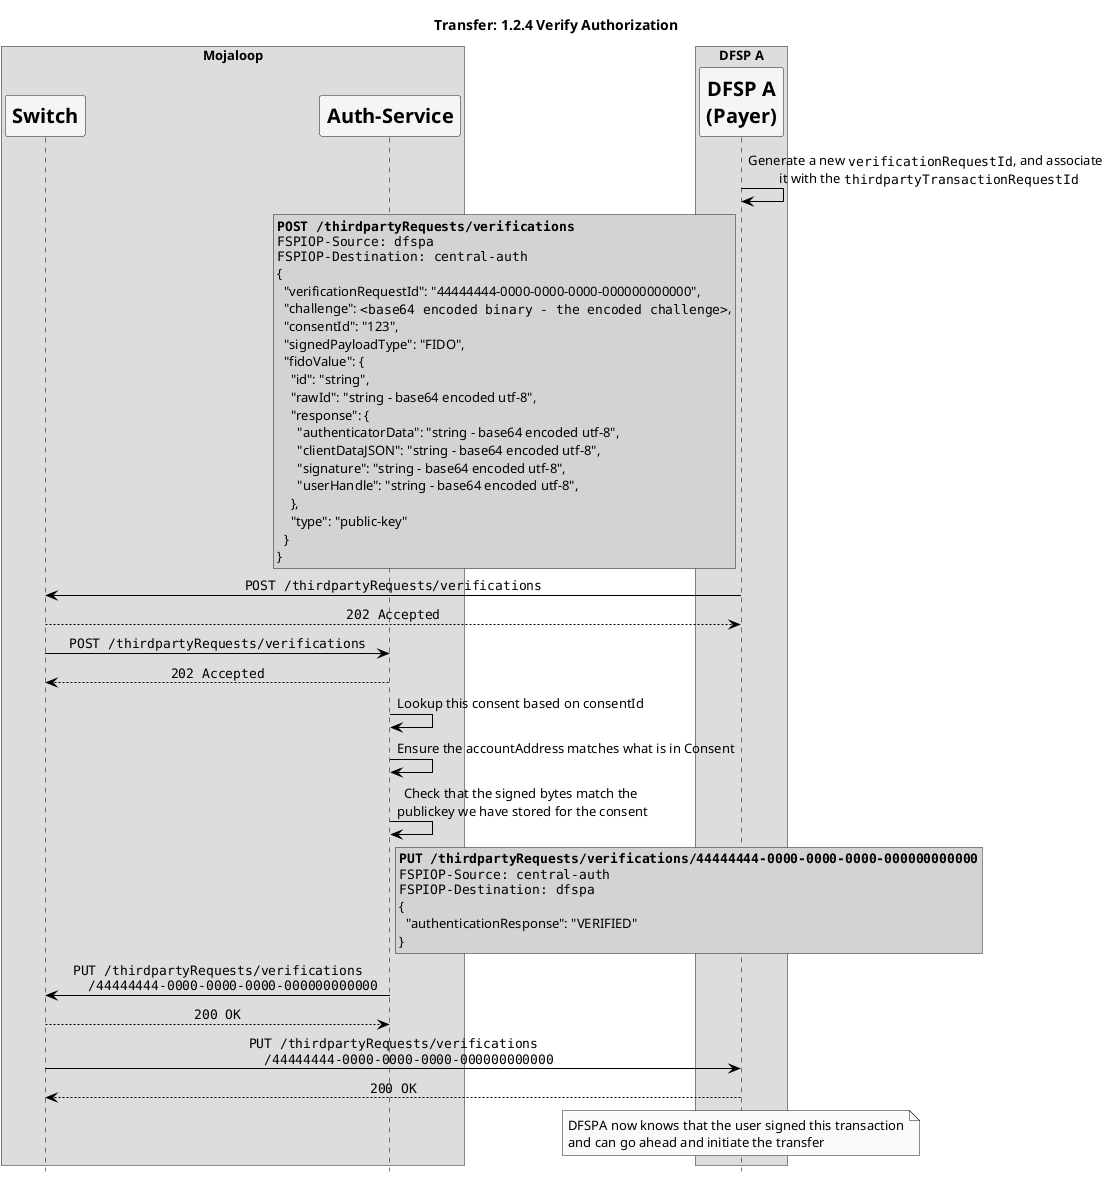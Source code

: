 @startuml

' declaring skinparam
skinparam sequenceMessageAlign center
skinparam shadowing false
skinparam defaultFontName Verdana
skinparam monochrome true
skinparam SequenceLifeLineBackgroundColor WhiteSmoke
skinparam SequenceLifeLineBorderColor Black
skinparam ParticipantFontStyle Bold
skinparam ParticipantFontSize 20
skinparam ParticipantBackgroundColor WhiteSmoke
skinparam ArrowColor Black

hide footbox

title Transfer: 1.2.4 Verify Authorization


box "Mojaloop"
    participant Switch as S
    participant "Auth-Service" as AUTHS
end box
box "DFSP A"
    participant "DFSP A\n(Payer)" as D2
end box


D2 -> D2: Generate a new ""verificationRequestId"", and associate \n it with the ""thirdpartyTransactionRequestId""

rnote left of D2 #LightGray
**""POST /thirdpartyRequests/verifications""**
""FSPIOP-Source: dfspa""
""FSPIOP-Destination: central-auth""
{
  "verificationRequestId": "44444444-0000-0000-0000-000000000000",
  "challenge": ""<base64 encoded binary - the encoded challenge>"",
  "consentId": "123",
  "signedPayloadType": "FIDO",
  "fidoValue": {
    "id": "string",
    "rawId": "string - base64 encoded utf-8",
    "response": {
      "authenticatorData": "string - base64 encoded utf-8",
      "clientDataJSON": "string - base64 encoded utf-8",
      "signature": "string - base64 encoded utf-8",
      "userHandle": "string - base64 encoded utf-8",
    },
    "type": "public-key"
  }
}
end note
D2 -> S: ""POST /thirdpartyRequests/verifications""
S --> D2: ""202 Accepted""
S -> AUTHS: ""POST /thirdpartyRequests/verifications""
AUTHS --> S: ""202 Accepted""

AUTHS -> AUTHS: Lookup this consent based on consentId
AUTHS -> AUTHS: Ensure the accountAddress matches what is in Consent
AUTHS -> AUTHS: Check that the signed bytes match the \npublickey we have stored for the consent

rnote right of AUTHS #LightGray
**""PUT /thirdpartyRequests/verifications/44444444-0000-0000-0000-000000000000""**
""FSPIOP-Source: central-auth""
""FSPIOP-Destination: dfspa""
{
  "authenticationResponse": "VERIFIED"
}
end note
AUTHS -> S: ""PUT /thirdpartyRequests/verifications""\n""    /44444444-0000-0000-0000-000000000000""
S --> AUTHS: ""200 OK""
S -> D2: ""PUT /thirdpartyRequests/verifications""\n""    /44444444-0000-0000-0000-000000000000""
D2 --> S: ""200 OK""

note over D2
  DFSPA now knows that the user signed this transaction
  and can go ahead and initiate the transfer
end note



@enduml

